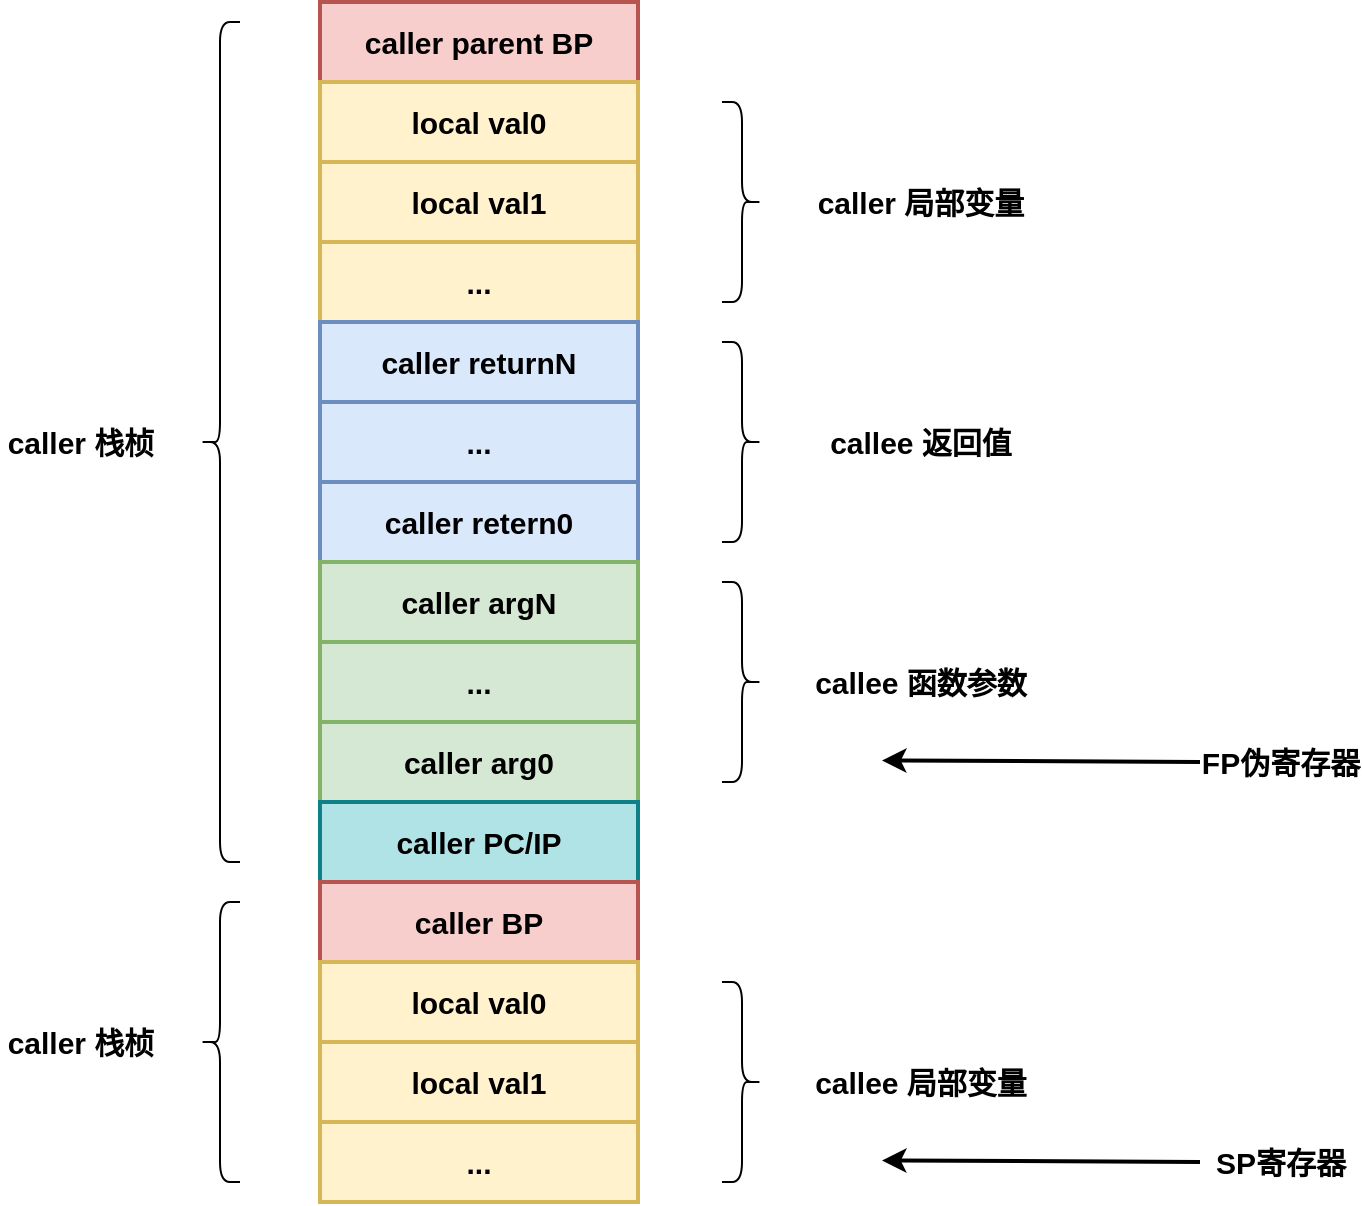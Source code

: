 <mxfile version="20.8.3" type="github">
  <diagram id="SsNloASDty5dA-6P4JGC" name="第 1 页">
    <mxGraphModel dx="641" dy="825" grid="1" gridSize="10" guides="1" tooltips="1" connect="1" arrows="1" fold="1" page="1" pageScale="1" pageWidth="827" pageHeight="1169" math="0" shadow="0">
      <root>
        <mxCell id="0" />
        <mxCell id="1" parent="0" />
        <mxCell id="lK_mjtHSVe1vF9pN3L23-1" value="caller parent BP" style="rounded=0;whiteSpace=wrap;html=1;strokeWidth=2;fillWeight=4;hachureGap=8;hachureAngle=45;fillColor=#f8cecc;strokeColor=#b85450;fontSize=15;fontStyle=1" vertex="1" parent="1">
          <mxGeometry x="1040" y="120" width="159" height="40" as="geometry" />
        </mxCell>
        <mxCell id="lK_mjtHSVe1vF9pN3L23-2" value="local val0" style="rounded=0;whiteSpace=wrap;html=1;strokeWidth=2;fillWeight=4;hachureGap=8;hachureAngle=45;fillColor=#fff2cc;strokeColor=#d6b656;fontSize=15;fontStyle=1" vertex="1" parent="1">
          <mxGeometry x="1040" y="160" width="159" height="40" as="geometry" />
        </mxCell>
        <mxCell id="lK_mjtHSVe1vF9pN3L23-3" value="local val1" style="rounded=0;whiteSpace=wrap;html=1;strokeWidth=2;fillWeight=4;hachureGap=8;hachureAngle=45;fillColor=#fff2cc;strokeColor=#d6b656;fontSize=15;fontStyle=1" vertex="1" parent="1">
          <mxGeometry x="1040" y="200" width="159" height="40" as="geometry" />
        </mxCell>
        <mxCell id="lK_mjtHSVe1vF9pN3L23-4" value="..." style="rounded=0;whiteSpace=wrap;html=1;strokeWidth=2;fillWeight=4;hachureGap=8;hachureAngle=45;fillColor=#fff2cc;strokeColor=#d6b656;fontSize=15;fontStyle=1" vertex="1" parent="1">
          <mxGeometry x="1040" y="240" width="159" height="40" as="geometry" />
        </mxCell>
        <mxCell id="lK_mjtHSVe1vF9pN3L23-5" value="caller returnN" style="rounded=0;whiteSpace=wrap;html=1;strokeWidth=2;fillWeight=4;hachureGap=8;hachureAngle=45;fillColor=#dae8fc;strokeColor=#6c8ebf;fontSize=15;fontStyle=1" vertex="1" parent="1">
          <mxGeometry x="1040" y="280" width="159" height="40" as="geometry" />
        </mxCell>
        <mxCell id="lK_mjtHSVe1vF9pN3L23-6" value="..." style="rounded=0;whiteSpace=wrap;html=1;strokeWidth=2;fillWeight=4;hachureGap=8;hachureAngle=45;fillColor=#dae8fc;strokeColor=#6c8ebf;fontSize=15;fontStyle=1" vertex="1" parent="1">
          <mxGeometry x="1040" y="320" width="159" height="40" as="geometry" />
        </mxCell>
        <mxCell id="lK_mjtHSVe1vF9pN3L23-7" value="caller retern0" style="rounded=0;whiteSpace=wrap;html=1;strokeWidth=2;fillWeight=4;hachureGap=8;hachureAngle=45;fillColor=#dae8fc;strokeColor=#6c8ebf;fontSize=15;fontStyle=1" vertex="1" parent="1">
          <mxGeometry x="1040" y="360" width="159" height="40" as="geometry" />
        </mxCell>
        <mxCell id="lK_mjtHSVe1vF9pN3L23-8" value="caller argN" style="rounded=0;whiteSpace=wrap;html=1;strokeWidth=2;fillWeight=4;hachureGap=8;hachureAngle=45;fillColor=#d5e8d4;strokeColor=#82b366;fontSize=15;fontStyle=1" vertex="1" parent="1">
          <mxGeometry x="1040" y="400" width="159" height="40" as="geometry" />
        </mxCell>
        <mxCell id="lK_mjtHSVe1vF9pN3L23-9" value="..." style="rounded=0;whiteSpace=wrap;html=1;strokeWidth=2;fillWeight=4;hachureGap=8;hachureAngle=45;fillColor=#d5e8d4;strokeColor=#82b366;fontSize=15;fontStyle=1" vertex="1" parent="1">
          <mxGeometry x="1040" y="440" width="159" height="40" as="geometry" />
        </mxCell>
        <mxCell id="lK_mjtHSVe1vF9pN3L23-10" value="caller arg0" style="rounded=0;whiteSpace=wrap;html=1;strokeWidth=2;fillWeight=4;hachureGap=8;hachureAngle=45;fillColor=#d5e8d4;strokeColor=#82b366;fontSize=15;fontStyle=1" vertex="1" parent="1">
          <mxGeometry x="1040" y="480" width="159" height="40" as="geometry" />
        </mxCell>
        <mxCell id="lK_mjtHSVe1vF9pN3L23-11" value="caller PC/IP" style="rounded=0;whiteSpace=wrap;html=1;strokeWidth=2;fillWeight=4;hachureGap=8;hachureAngle=45;fillColor=#b0e3e6;strokeColor=#0e8088;fontSize=15;fontStyle=1" vertex="1" parent="1">
          <mxGeometry x="1040" y="520" width="159" height="40" as="geometry" />
        </mxCell>
        <mxCell id="lK_mjtHSVe1vF9pN3L23-12" value="caller BP" style="rounded=0;whiteSpace=wrap;html=1;strokeWidth=2;fillWeight=4;hachureGap=8;hachureAngle=45;fillColor=#f8cecc;strokeColor=#b85450;fontSize=15;fontStyle=1" vertex="1" parent="1">
          <mxGeometry x="1040" y="560" width="159" height="40" as="geometry" />
        </mxCell>
        <mxCell id="lK_mjtHSVe1vF9pN3L23-13" value="local val0" style="rounded=0;whiteSpace=wrap;html=1;strokeWidth=2;fillWeight=4;hachureGap=8;hachureAngle=45;fillColor=#fff2cc;strokeColor=#d6b656;fontSize=15;fontStyle=1" vertex="1" parent="1">
          <mxGeometry x="1040" y="600" width="159" height="40" as="geometry" />
        </mxCell>
        <mxCell id="lK_mjtHSVe1vF9pN3L23-14" value="local val1" style="rounded=0;whiteSpace=wrap;html=1;strokeWidth=2;fillWeight=4;hachureGap=8;hachureAngle=45;fillColor=#fff2cc;strokeColor=#d6b656;fontSize=15;fontStyle=1" vertex="1" parent="1">
          <mxGeometry x="1040" y="640" width="159" height="40" as="geometry" />
        </mxCell>
        <mxCell id="lK_mjtHSVe1vF9pN3L23-15" value="..." style="rounded=0;whiteSpace=wrap;html=1;strokeWidth=2;fillWeight=4;hachureGap=8;hachureAngle=45;fillColor=#fff2cc;strokeColor=#d6b656;fontSize=15;fontStyle=1" vertex="1" parent="1">
          <mxGeometry x="1040" y="680" width="159" height="40" as="geometry" />
        </mxCell>
        <mxCell id="lK_mjtHSVe1vF9pN3L23-16" value="" style="shape=curlyBracket;whiteSpace=wrap;html=1;rounded=1;flipH=1;labelPosition=right;verticalLabelPosition=middle;align=left;verticalAlign=middle;rotation=-180;" vertex="1" parent="1">
          <mxGeometry x="980" y="130" width="20" height="420" as="geometry" />
        </mxCell>
        <mxCell id="lK_mjtHSVe1vF9pN3L23-17" value="caller 栈桢" style="text;strokeColor=none;fillColor=none;html=1;fontSize=15;fontStyle=1;verticalAlign=middle;align=center;rounded=0;" vertex="1" parent="1">
          <mxGeometry x="880" y="320" width="80" height="40" as="geometry" />
        </mxCell>
        <mxCell id="lK_mjtHSVe1vF9pN3L23-18" value="" style="shape=curlyBracket;whiteSpace=wrap;html=1;rounded=1;flipH=1;labelPosition=right;verticalLabelPosition=middle;align=left;verticalAlign=middle;rotation=-180;" vertex="1" parent="1">
          <mxGeometry x="980" y="570" width="20" height="140" as="geometry" />
        </mxCell>
        <mxCell id="lK_mjtHSVe1vF9pN3L23-19" value="caller 栈桢" style="text;strokeColor=none;fillColor=none;html=1;fontSize=15;fontStyle=1;verticalAlign=middle;align=center;rounded=0;" vertex="1" parent="1">
          <mxGeometry x="880" y="620" width="80" height="40" as="geometry" />
        </mxCell>
        <mxCell id="lK_mjtHSVe1vF9pN3L23-20" value="FP伪寄存器" style="text;strokeColor=none;fillColor=none;html=1;fontSize=15;fontStyle=1;verticalAlign=middle;align=center;rounded=0;" vertex="1" parent="1">
          <mxGeometry x="1480" y="480" width="80" height="40" as="geometry" />
        </mxCell>
        <mxCell id="lK_mjtHSVe1vF9pN3L23-21" value="SP寄存器" style="text;strokeColor=none;fillColor=none;html=1;fontSize=15;fontStyle=1;verticalAlign=middle;align=center;rounded=0;" vertex="1" parent="1">
          <mxGeometry x="1480" y="680" width="80" height="40" as="geometry" />
        </mxCell>
        <mxCell id="lK_mjtHSVe1vF9pN3L23-22" value="" style="shape=curlyBracket;whiteSpace=wrap;html=1;rounded=1;flipH=1;labelPosition=right;verticalLabelPosition=middle;align=left;verticalAlign=middle;fontSize=15;" vertex="1" parent="1">
          <mxGeometry x="1241" y="170" width="20" height="100" as="geometry" />
        </mxCell>
        <mxCell id="lK_mjtHSVe1vF9pN3L23-23" value="caller 局部变量" style="text;strokeColor=none;fillColor=none;html=1;fontSize=15;fontStyle=1;verticalAlign=middle;align=center;rounded=0;" vertex="1" parent="1">
          <mxGeometry x="1280" y="200" width="120" height="40" as="geometry" />
        </mxCell>
        <mxCell id="lK_mjtHSVe1vF9pN3L23-24" value="" style="shape=curlyBracket;whiteSpace=wrap;html=1;rounded=1;flipH=1;labelPosition=right;verticalLabelPosition=middle;align=left;verticalAlign=middle;fontSize=15;" vertex="1" parent="1">
          <mxGeometry x="1241" y="290" width="20" height="100" as="geometry" />
        </mxCell>
        <mxCell id="lK_mjtHSVe1vF9pN3L23-25" value="callee 返回值" style="text;strokeColor=none;fillColor=none;html=1;fontSize=15;fontStyle=1;verticalAlign=middle;align=center;rounded=0;" vertex="1" parent="1">
          <mxGeometry x="1280" y="320" width="120" height="40" as="geometry" />
        </mxCell>
        <mxCell id="lK_mjtHSVe1vF9pN3L23-26" value="" style="shape=curlyBracket;whiteSpace=wrap;html=1;rounded=1;flipH=1;labelPosition=right;verticalLabelPosition=middle;align=left;verticalAlign=middle;fontSize=15;" vertex="1" parent="1">
          <mxGeometry x="1241" y="410" width="20" height="100" as="geometry" />
        </mxCell>
        <mxCell id="lK_mjtHSVe1vF9pN3L23-27" value="callee 函数参数" style="text;strokeColor=none;fillColor=none;html=1;fontSize=15;fontStyle=1;verticalAlign=middle;align=center;rounded=0;" vertex="1" parent="1">
          <mxGeometry x="1280" y="440" width="120" height="40" as="geometry" />
        </mxCell>
        <mxCell id="lK_mjtHSVe1vF9pN3L23-32" value="" style="endArrow=classic;html=1;rounded=0;fontSize=15;strokeWidth=2;exitX=0;exitY=0.5;exitDx=0;exitDy=0;" edge="1" parent="1" source="lK_mjtHSVe1vF9pN3L23-20">
          <mxGeometry width="50" height="50" relative="1" as="geometry">
            <mxPoint x="1431" y="499.23" as="sourcePoint" />
            <mxPoint x="1321" y="499.23" as="targetPoint" />
          </mxGeometry>
        </mxCell>
        <mxCell id="lK_mjtHSVe1vF9pN3L23-34" value="" style="shape=curlyBracket;whiteSpace=wrap;html=1;rounded=1;flipH=1;labelPosition=right;verticalLabelPosition=middle;align=left;verticalAlign=middle;fontSize=15;" vertex="1" parent="1">
          <mxGeometry x="1241" y="610" width="20" height="100" as="geometry" />
        </mxCell>
        <mxCell id="lK_mjtHSVe1vF9pN3L23-35" value="callee 局部变量" style="text;strokeColor=none;fillColor=none;html=1;fontSize=15;fontStyle=1;verticalAlign=middle;align=center;rounded=0;" vertex="1" parent="1">
          <mxGeometry x="1280" y="640" width="120" height="40" as="geometry" />
        </mxCell>
        <mxCell id="lK_mjtHSVe1vF9pN3L23-36" value="" style="endArrow=classic;html=1;rounded=0;fontSize=15;strokeWidth=2;exitX=0;exitY=0.5;exitDx=0;exitDy=0;" edge="1" parent="1">
          <mxGeometry width="50" height="50" relative="1" as="geometry">
            <mxPoint x="1480" y="700" as="sourcePoint" />
            <mxPoint x="1321.0" y="699.23" as="targetPoint" />
          </mxGeometry>
        </mxCell>
      </root>
    </mxGraphModel>
  </diagram>
</mxfile>
